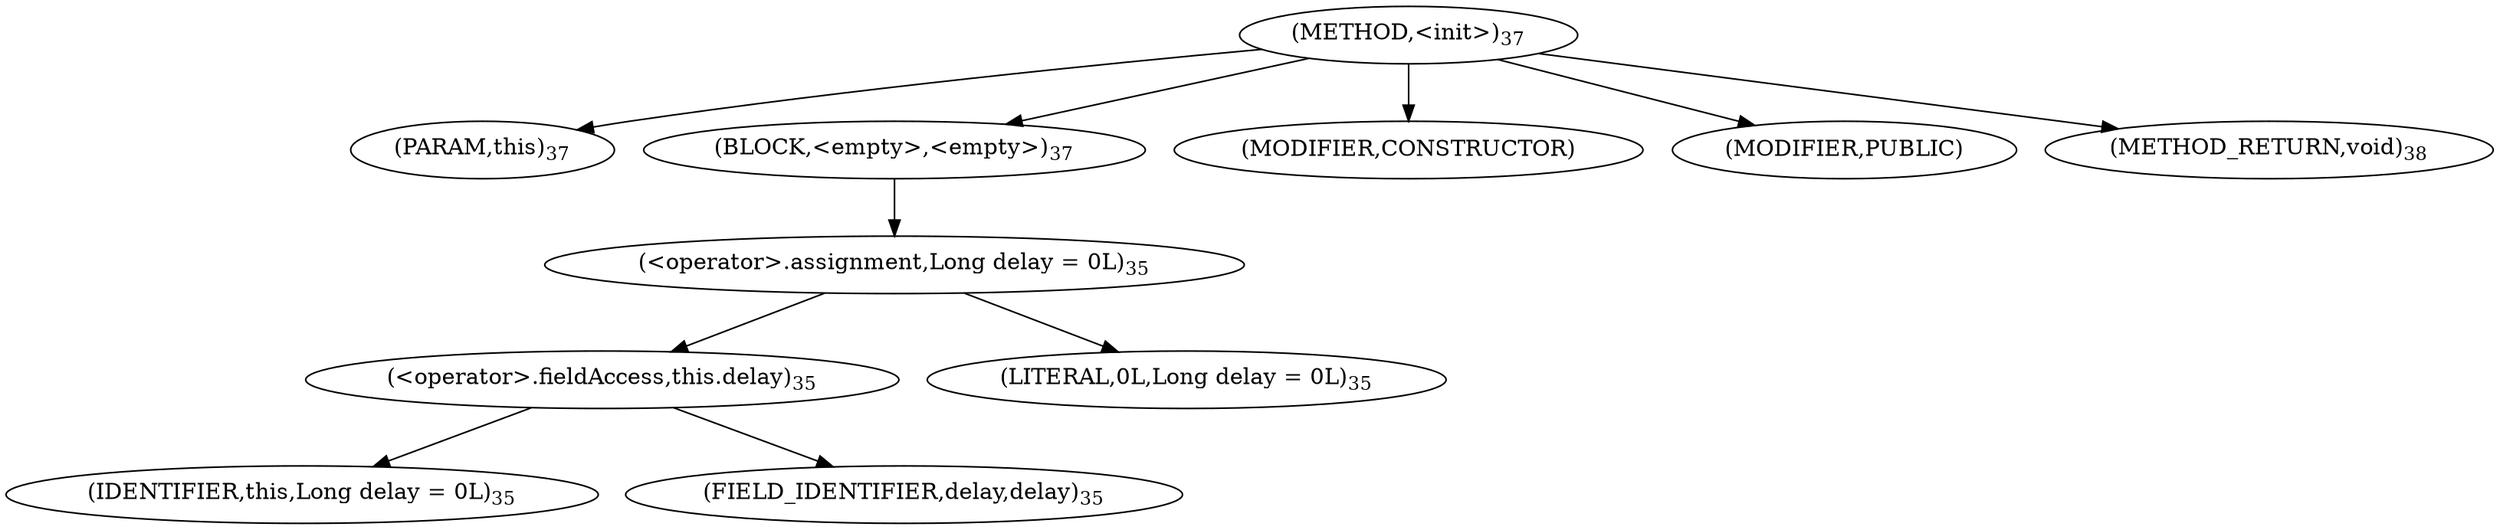 digraph "&lt;init&gt;" {  
"26" [label = <(METHOD,&lt;init&gt;)<SUB>37</SUB>> ]
"27" [label = <(PARAM,this)<SUB>37</SUB>> ]
"28" [label = <(BLOCK,&lt;empty&gt;,&lt;empty&gt;)<SUB>37</SUB>> ]
"29" [label = <(&lt;operator&gt;.assignment,Long delay = 0L)<SUB>35</SUB>> ]
"30" [label = <(&lt;operator&gt;.fieldAccess,this.delay)<SUB>35</SUB>> ]
"31" [label = <(IDENTIFIER,this,Long delay = 0L)<SUB>35</SUB>> ]
"32" [label = <(FIELD_IDENTIFIER,delay,delay)<SUB>35</SUB>> ]
"33" [label = <(LITERAL,0L,Long delay = 0L)<SUB>35</SUB>> ]
"34" [label = <(MODIFIER,CONSTRUCTOR)> ]
"35" [label = <(MODIFIER,PUBLIC)> ]
"36" [label = <(METHOD_RETURN,void)<SUB>38</SUB>> ]
  "26" -> "27" 
  "26" -> "28" 
  "26" -> "34" 
  "26" -> "35" 
  "26" -> "36" 
  "28" -> "29" 
  "29" -> "30" 
  "29" -> "33" 
  "30" -> "31" 
  "30" -> "32" 
}
